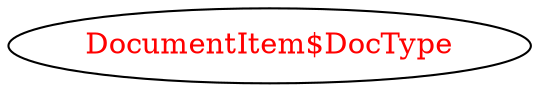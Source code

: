 digraph dependencyGraph {
 concentrate=true;
 ranksep="2.0";
 rankdir="LR"; 
 splines="ortho";
"DocumentItem$DocType" [fontcolor="red"];
}
